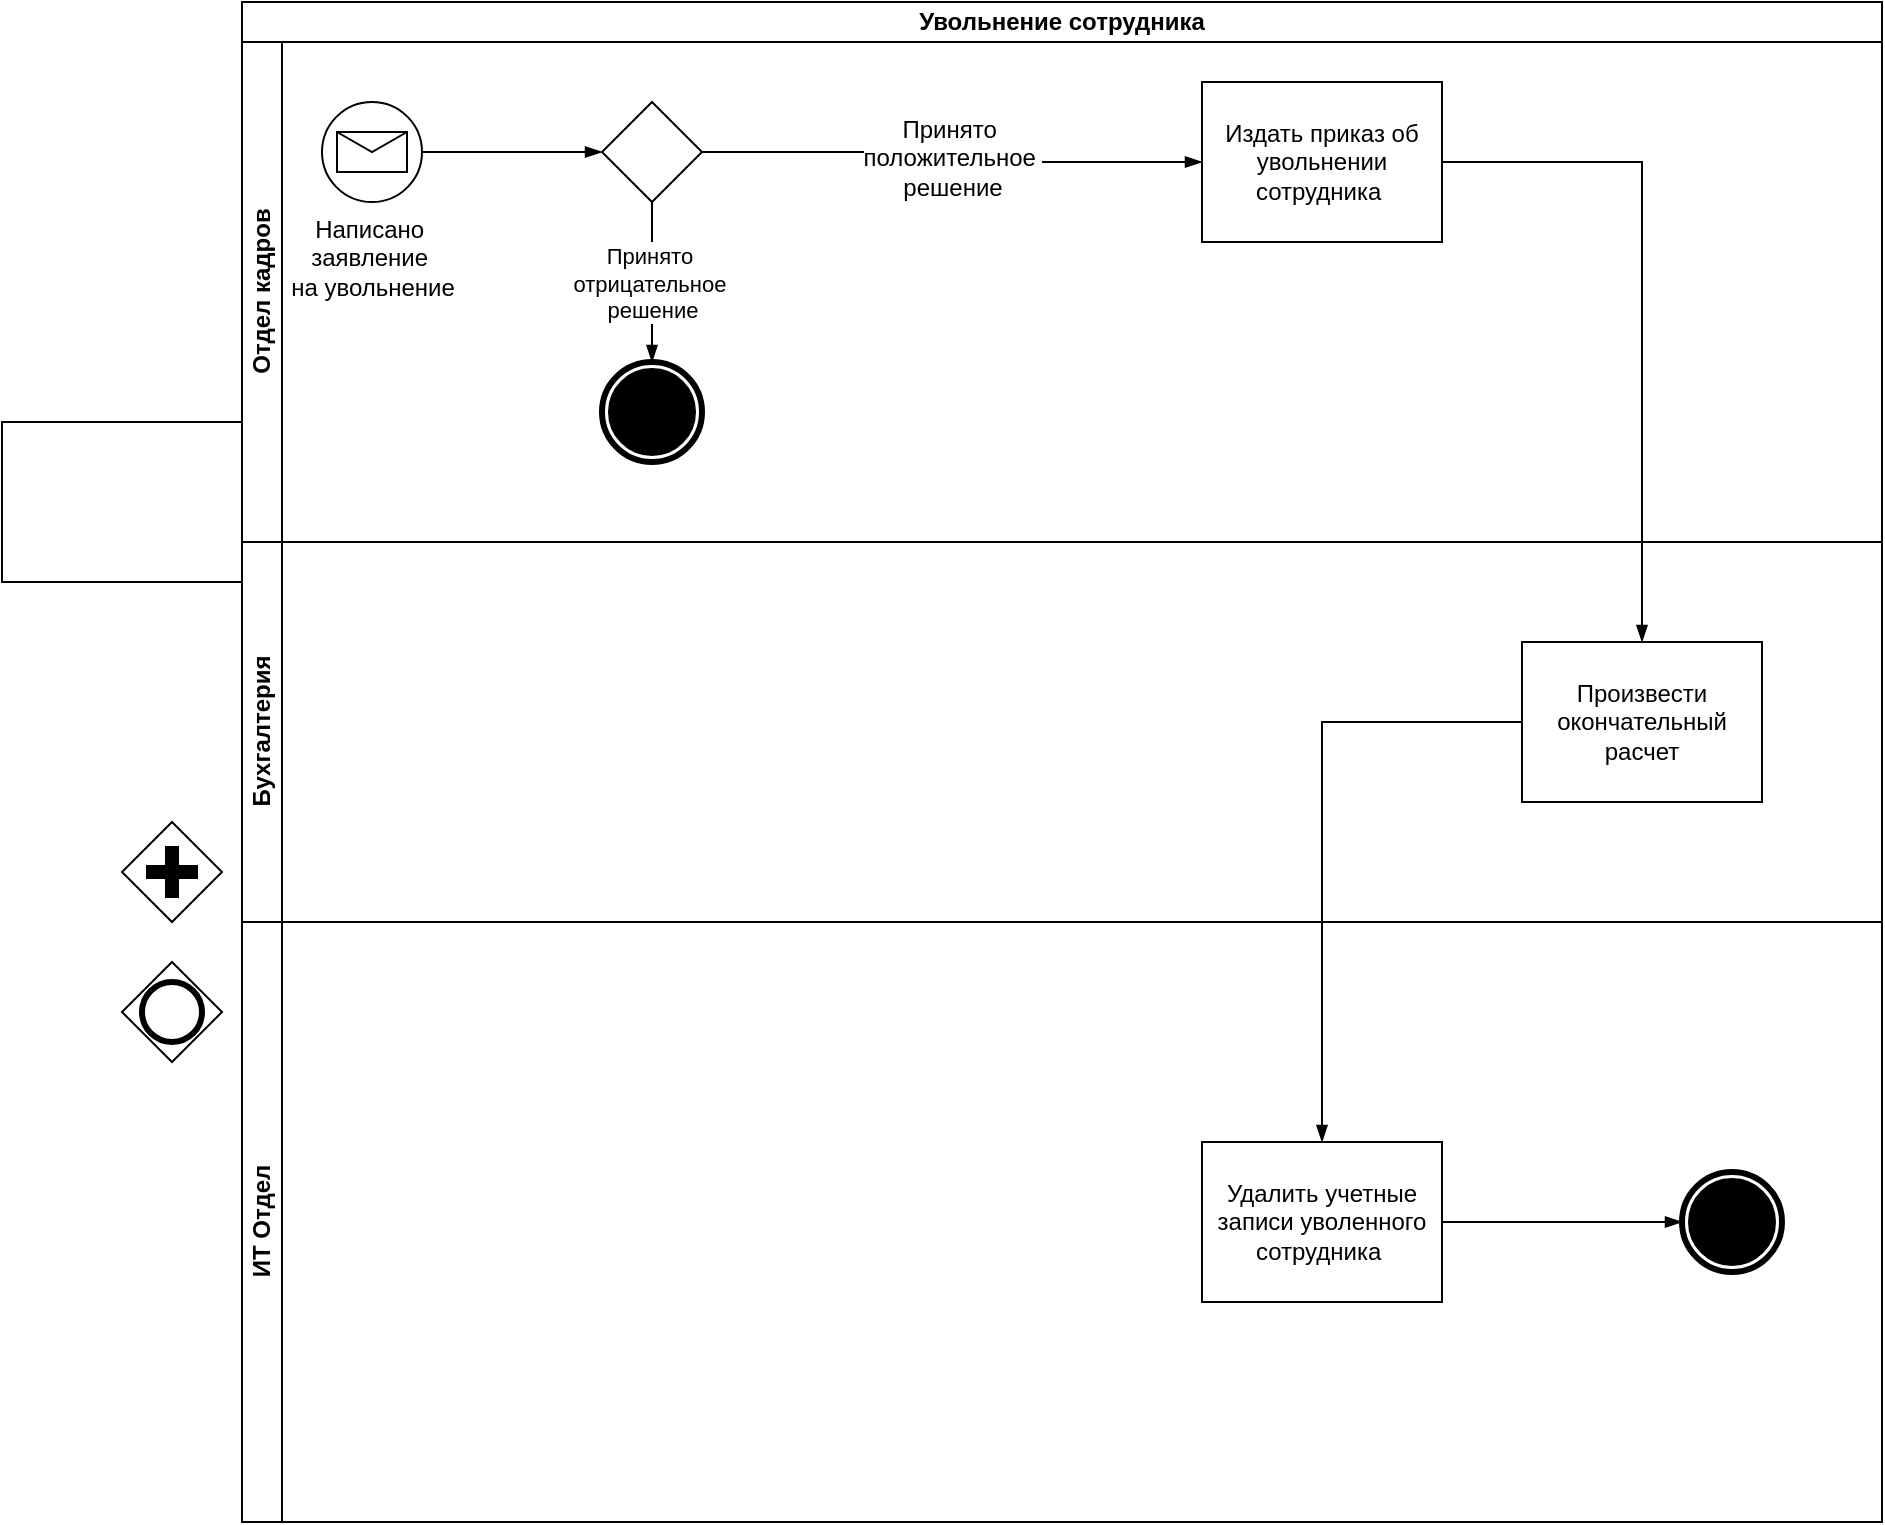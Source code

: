 <mxfile version="26.3.0">
  <diagram name="Страница — 1" id="4Z8qOZgvi4zewUpv0sTu">
    <mxGraphModel dx="1852" dy="599" grid="1" gridSize="10" guides="1" tooltips="1" connect="1" arrows="1" fold="1" page="1" pageScale="1" pageWidth="827" pageHeight="1169" math="0" shadow="0">
      <root>
        <mxCell id="0" />
        <mxCell id="1" parent="0" />
        <mxCell id="HoTX6iGjxj5oOvx8-iKF-2" value="Увольнение сотрудника" style="swimlane;html=1;childLayout=stackLayout;resizeParent=1;resizeParentMax=0;horizontal=1;startSize=20;horizontalStack=0;whiteSpace=wrap;" vertex="1" parent="1">
          <mxGeometry width="820" height="760" as="geometry" />
        </mxCell>
        <mxCell id="HoTX6iGjxj5oOvx8-iKF-3" value="Отдел кадров" style="swimlane;html=1;startSize=20;horizontal=0;" vertex="1" parent="HoTX6iGjxj5oOvx8-iKF-2">
          <mxGeometry y="20" width="820" height="250" as="geometry" />
        </mxCell>
        <mxCell id="HoTX6iGjxj5oOvx8-iKF-6" value="" style="edgeStyle=elbowEdgeStyle;fontSize=12;html=1;endArrow=blockThin;endFill=1;rounded=0;exitX=1;exitY=0.5;exitDx=0;exitDy=0;exitPerimeter=0;" edge="1" parent="HoTX6iGjxj5oOvx8-iKF-3" source="HoTX6iGjxj5oOvx8-iKF-13">
          <mxGeometry width="160" relative="1" as="geometry">
            <mxPoint x="110" y="54.5" as="sourcePoint" />
            <mxPoint x="180" y="55" as="targetPoint" />
          </mxGeometry>
        </mxCell>
        <mxCell id="HoTX6iGjxj5oOvx8-iKF-13" value="Написано&amp;nbsp;&lt;div&gt;заявление&amp;nbsp;&lt;div&gt;на увольнение&lt;/div&gt;&lt;/div&gt;" style="points=[[0.145,0.145,0],[0.5,0,0],[0.855,0.145,0],[1,0.5,0],[0.855,0.855,0],[0.5,1,0],[0.145,0.855,0],[0,0.5,0]];shape=mxgraph.bpmn.event;html=1;verticalLabelPosition=bottom;labelBackgroundColor=#ffffff;verticalAlign=top;align=center;perimeter=ellipsePerimeter;outlineConnect=0;aspect=fixed;outline=standard;symbol=message;" vertex="1" parent="HoTX6iGjxj5oOvx8-iKF-3">
          <mxGeometry x="40" y="30" width="50" height="50" as="geometry" />
        </mxCell>
        <mxCell id="HoTX6iGjxj5oOvx8-iKF-7" value="" style="points=[[0.25,0.25,0],[0.5,0,0],[0.75,0.25,0],[1,0.5,0],[0.75,0.75,0],[0.5,1,0],[0.25,0.75,0],[0,0.5,0]];shape=mxgraph.bpmn.gateway2;html=1;verticalLabelPosition=bottom;labelBackgroundColor=#ffffff;verticalAlign=top;align=center;perimeter=rhombusPerimeter;outlineConnect=0;outline=none;symbol=none;" vertex="1" parent="HoTX6iGjxj5oOvx8-iKF-3">
          <mxGeometry x="180" y="30" width="50" height="50" as="geometry" />
        </mxCell>
        <mxCell id="HoTX6iGjxj5oOvx8-iKF-22" value="" style="points=[[0.145,0.145,0],[0.5,0,0],[0.855,0.145,0],[1,0.5,0],[0.855,0.855,0],[0.5,1,0],[0.145,0.855,0],[0,0.5,0]];shape=mxgraph.bpmn.event;html=1;verticalLabelPosition=bottom;labelBackgroundColor=#ffffff;verticalAlign=top;align=center;perimeter=ellipsePerimeter;outlineConnect=0;aspect=fixed;outline=end;symbol=terminate;" vertex="1" parent="HoTX6iGjxj5oOvx8-iKF-3">
          <mxGeometry x="180" y="160" width="50" height="50" as="geometry" />
        </mxCell>
        <mxCell id="HoTX6iGjxj5oOvx8-iKF-17" value="&lt;font face=&quot;Helvetica&quot; style=&quot;font-size: 12px;&quot;&gt;Издать приказ об увольнении сотрудника&amp;nbsp;&lt;/font&gt;" style="points=[[0.25,0,0],[0.5,0,0],[0.75,0,0],[1,0.25,0],[1,0.5,0],[1,0.75,0],[0.75,1,0],[0.5,1,0],[0.25,1,0],[0,0.75,0],[0,0.5,0],[0,0.25,0]];shape=mxgraph.bpmn.task2;whiteSpace=wrap;rectStyle=rounded;size=10;html=1;container=1;expand=0;collapsible=0;taskMarker=script;" vertex="1" parent="HoTX6iGjxj5oOvx8-iKF-3">
          <mxGeometry x="480" y="20" width="120" height="80" as="geometry" />
        </mxCell>
        <mxCell id="HoTX6iGjxj5oOvx8-iKF-26" value="&lt;span style=&quot;color: rgba(0, 0, 0, 0); font-family: monospace; font-size: 0px; text-align: start; background-color: rgb(236, 236, 236);&quot;&gt;%3CmxGraphModel%3E%3Croot%3E%3CmxCell%20id%3D%220%22%2F%3E%3CmxCell%20id%3D%221%22%20parent%3D%220%22%2F%3E%3CmxCell%20id%3D%222%22%20value%3D%22%22%20style%3D%22edgeStyle%3DelbowEdgeStyle%3BfontSize%3D12%3Bhtml%3D1%3BendArrow%3DblockThin%3BendFill%3D1%3Brounded%3D0%3BexitX%3D1%3BexitY%3D0.5%3BexitDx%3D0%3BexitDy%3D0%3BexitPerimeter%3D0%3B%22%20edge%3D%221%22%20parent%3D%221%22%3E%3CmxGeometry%20width%3D%22160%22%20relative%3D%221%22%20as%3D%22geometry%22%3E%3CmxPoint%20x%3D%2290%22%20y%3D%2275%22%20as%3D%22sourcePoint%22%2F%3E%3CmxPoint%20x%3D%22180%22%20y%3D%2275%22%20as%3D%22targetPoint%22%2F%3E%3C%2FmxGeometry%3E%3C%2FmxCell%3E%3C%2Froot%3E%3C%2FmxGraphModel%3E&lt;/span&gt;&lt;span style=&quot;font-size: 11px;&quot;&gt;Принято&amp;nbsp;&lt;/span&gt;&lt;div style=&quot;font-size: 11px;&quot;&gt;отрицательное&amp;nbsp;&lt;/div&gt;&lt;div style=&quot;font-size: 11px;&quot;&gt;решение&lt;/div&gt;" style="edgeStyle=elbowEdgeStyle;fontSize=12;html=1;endArrow=blockThin;endFill=1;rounded=0;exitX=0.5;exitY=1;exitDx=0;exitDy=0;exitPerimeter=0;entryX=0.5;entryY=0;entryDx=0;entryDy=0;entryPerimeter=0;" edge="1" parent="HoTX6iGjxj5oOvx8-iKF-3" source="HoTX6iGjxj5oOvx8-iKF-7" target="HoTX6iGjxj5oOvx8-iKF-22">
          <mxGeometry width="160" relative="1" as="geometry">
            <mxPoint x="100" y="65" as="sourcePoint" />
            <mxPoint x="190" y="65" as="targetPoint" />
          </mxGeometry>
        </mxCell>
        <mxCell id="HoTX6iGjxj5oOvx8-iKF-27" value="Принято&amp;nbsp;&lt;div&gt;положительное&amp;nbsp;&lt;/div&gt;&lt;div&gt;решение&lt;/div&gt;" style="edgeStyle=elbowEdgeStyle;fontSize=12;html=1;endArrow=blockThin;endFill=1;rounded=0;exitX=1;exitY=0.5;exitDx=0;exitDy=0;exitPerimeter=0;entryX=0;entryY=0.5;entryDx=0;entryDy=0;entryPerimeter=0;" edge="1" parent="HoTX6iGjxj5oOvx8-iKF-3" source="HoTX6iGjxj5oOvx8-iKF-7" target="HoTX6iGjxj5oOvx8-iKF-17">
          <mxGeometry width="160" relative="1" as="geometry">
            <mxPoint x="110" y="75" as="sourcePoint" />
            <mxPoint x="200" y="75" as="targetPoint" />
          </mxGeometry>
        </mxCell>
        <mxCell id="HoTX6iGjxj5oOvx8-iKF-4" value="Бухгалтерия" style="swimlane;html=1;startSize=20;horizontal=0;" vertex="1" parent="HoTX6iGjxj5oOvx8-iKF-2">
          <mxGeometry y="270" width="820" height="190" as="geometry">
            <mxRectangle y="270" width="820" height="30" as="alternateBounds" />
          </mxGeometry>
        </mxCell>
        <mxCell id="HoTX6iGjxj5oOvx8-iKF-18" value="Произвести окончательный расчет" style="points=[[0.25,0,0],[0.5,0,0],[0.75,0,0],[1,0.25,0],[1,0.5,0],[1,0.75,0],[0.75,1,0],[0.5,1,0],[0.25,1,0],[0,0.75,0],[0,0.5,0],[0,0.25,0]];shape=mxgraph.bpmn.task2;whiteSpace=wrap;rectStyle=rounded;size=10;html=1;container=1;expand=0;collapsible=0;taskMarker=user;" vertex="1" parent="HoTX6iGjxj5oOvx8-iKF-4">
          <mxGeometry x="640" y="50" width="120" height="80" as="geometry" />
        </mxCell>
        <mxCell id="HoTX6iGjxj5oOvx8-iKF-5" value="ИТ Отдел" style="swimlane;html=1;startSize=20;horizontal=0;" vertex="1" parent="HoTX6iGjxj5oOvx8-iKF-2">
          <mxGeometry y="460" width="820" height="300" as="geometry" />
        </mxCell>
        <mxCell id="HoTX6iGjxj5oOvx8-iKF-10" value="" style="points=[[0.145,0.145,0],[0.5,0,0],[0.855,0.145,0],[1,0.5,0],[0.855,0.855,0],[0.5,1,0],[0.145,0.855,0],[0,0.5,0]];shape=mxgraph.bpmn.event;html=1;verticalLabelPosition=bottom;labelBackgroundColor=#ffffff;verticalAlign=top;align=center;perimeter=ellipsePerimeter;outlineConnect=0;aspect=fixed;outline=end;symbol=terminate;" vertex="1" parent="HoTX6iGjxj5oOvx8-iKF-5">
          <mxGeometry x="720" y="125" width="50" height="50" as="geometry" />
        </mxCell>
        <mxCell id="HoTX6iGjxj5oOvx8-iKF-28" value="Удалить учетные записи уволенного сотрудника&amp;nbsp;" style="points=[[0.25,0,0],[0.5,0,0],[0.75,0,0],[1,0.25,0],[1,0.5,0],[1,0.75,0],[0.75,1,0],[0.5,1,0],[0.25,1,0],[0,0.75,0],[0,0.5,0],[0,0.25,0]];shape=mxgraph.bpmn.task2;whiteSpace=wrap;rectStyle=rounded;size=10;html=1;container=1;expand=0;collapsible=0;taskMarker=user;" vertex="1" parent="HoTX6iGjxj5oOvx8-iKF-5">
          <mxGeometry x="480" y="110" width="120" height="80" as="geometry" />
        </mxCell>
        <mxCell id="HoTX6iGjxj5oOvx8-iKF-30" value="" style="edgeStyle=elbowEdgeStyle;fontSize=12;html=1;endArrow=blockThin;endFill=1;rounded=0;exitX=1;exitY=0.5;exitDx=0;exitDy=0;exitPerimeter=0;entryX=0;entryY=0.5;entryDx=0;entryDy=0;entryPerimeter=0;" edge="1" parent="HoTX6iGjxj5oOvx8-iKF-5" source="HoTX6iGjxj5oOvx8-iKF-28" target="HoTX6iGjxj5oOvx8-iKF-10">
          <mxGeometry width="160" relative="1" as="geometry">
            <mxPoint x="560" y="240" as="sourcePoint" />
            <mxPoint x="720" y="240" as="targetPoint" />
          </mxGeometry>
        </mxCell>
        <mxCell id="HoTX6iGjxj5oOvx8-iKF-31" value="" style="edgeStyle=elbowEdgeStyle;fontSize=12;html=1;endArrow=blockThin;endFill=1;rounded=0;exitX=1;exitY=0.5;exitDx=0;exitDy=0;exitPerimeter=0;entryX=0.5;entryY=0;entryDx=0;entryDy=0;entryPerimeter=0;" edge="1" parent="HoTX6iGjxj5oOvx8-iKF-2" source="HoTX6iGjxj5oOvx8-iKF-17" target="HoTX6iGjxj5oOvx8-iKF-18">
          <mxGeometry width="160" relative="1" as="geometry">
            <mxPoint x="470" y="180" as="sourcePoint" />
            <mxPoint x="630" y="180" as="targetPoint" />
            <Array as="points">
              <mxPoint x="700" y="200" />
            </Array>
          </mxGeometry>
        </mxCell>
        <mxCell id="HoTX6iGjxj5oOvx8-iKF-32" value="" style="edgeStyle=elbowEdgeStyle;fontSize=12;html=1;endArrow=blockThin;endFill=1;rounded=0;exitX=0;exitY=0.5;exitDx=0;exitDy=0;exitPerimeter=0;entryX=0.5;entryY=0;entryDx=0;entryDy=0;entryPerimeter=0;" edge="1" parent="HoTX6iGjxj5oOvx8-iKF-2" source="HoTX6iGjxj5oOvx8-iKF-18" target="HoTX6iGjxj5oOvx8-iKF-28">
          <mxGeometry width="160" relative="1" as="geometry">
            <mxPoint x="700" y="420" as="sourcePoint" />
            <mxPoint x="520" y="500" as="targetPoint" />
            <Array as="points">
              <mxPoint x="540" y="470" />
            </Array>
          </mxGeometry>
        </mxCell>
        <mxCell id="HoTX6iGjxj5oOvx8-iKF-19" value="" style="points=[[0.25,0,0],[0.5,0,0],[0.75,0,0],[1,0.25,0],[1,0.5,0],[1,0.75,0],[0.75,1,0],[0.5,1,0],[0.25,1,0],[0,0.75,0],[0,0.5,0],[0,0.25,0]];shape=mxgraph.bpmn.task2;whiteSpace=wrap;rectStyle=rounded;size=10;html=1;container=1;expand=0;collapsible=0;taskMarker=manual;" vertex="1" parent="1">
          <mxGeometry x="-120" y="210" width="120" height="80" as="geometry" />
        </mxCell>
        <mxCell id="HoTX6iGjxj5oOvx8-iKF-20" value="" style="points=[[0.25,0.25,0],[0.5,0,0],[0.75,0.25,0],[1,0.5,0],[0.75,0.75,0],[0.5,1,0],[0.25,0.75,0],[0,0.5,0]];shape=mxgraph.bpmn.gateway2;html=1;verticalLabelPosition=bottom;labelBackgroundColor=#ffffff;verticalAlign=top;align=center;perimeter=rhombusPerimeter;outlineConnect=0;outline=end;symbol=general;" vertex="1" parent="1">
          <mxGeometry x="-60" y="480" width="50" height="50" as="geometry" />
        </mxCell>
        <mxCell id="HoTX6iGjxj5oOvx8-iKF-21" value="" style="points=[[0.25,0.25,0],[0.5,0,0],[0.75,0.25,0],[1,0.5,0],[0.75,0.75,0],[0.5,1,0],[0.25,0.75,0],[0,0.5,0]];shape=mxgraph.bpmn.gateway2;html=1;verticalLabelPosition=bottom;labelBackgroundColor=#ffffff;verticalAlign=top;align=center;perimeter=rhombusPerimeter;outlineConnect=0;outline=none;symbol=none;gwType=parallel;" vertex="1" parent="1">
          <mxGeometry x="-60" y="410" width="50" height="50" as="geometry" />
        </mxCell>
      </root>
    </mxGraphModel>
  </diagram>
</mxfile>
